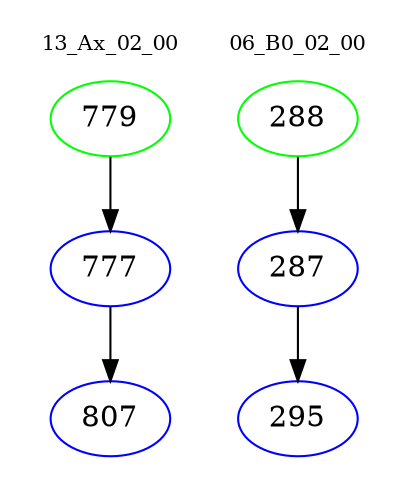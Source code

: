digraph{
subgraph cluster_0 {
color = white
label = "13_Ax_02_00";
fontsize=10;
T0_779 [label="779", color="green"]
T0_779 -> T0_777 [color="black"]
T0_777 [label="777", color="blue"]
T0_777 -> T0_807 [color="black"]
T0_807 [label="807", color="blue"]
}
subgraph cluster_1 {
color = white
label = "06_B0_02_00";
fontsize=10;
T1_288 [label="288", color="green"]
T1_288 -> T1_287 [color="black"]
T1_287 [label="287", color="blue"]
T1_287 -> T1_295 [color="black"]
T1_295 [label="295", color="blue"]
}
}
